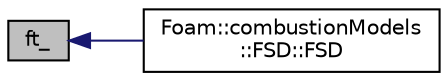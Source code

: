 digraph "ft_"
{
  bgcolor="transparent";
  edge [fontname="Helvetica",fontsize="10",labelfontname="Helvetica",labelfontsize="10"];
  node [fontname="Helvetica",fontsize="10",shape=record];
  rankdir="LR";
  Node1 [label="ft_",height=0.2,width=0.4,color="black", fillcolor="grey75", style="filled" fontcolor="black"];
  Node1 -> Node2 [dir="back",color="midnightblue",fontsize="10",style="solid",fontname="Helvetica"];
  Node2 [label="Foam::combustionModels\l::FSD::FSD",height=0.2,width=0.4,color="black",URL="$classFoam_1_1combustionModels_1_1FSD.html#ac9a821f7c6ab2c01ea78b7c85f9c13aa",tooltip="Construct from components. "];
}

